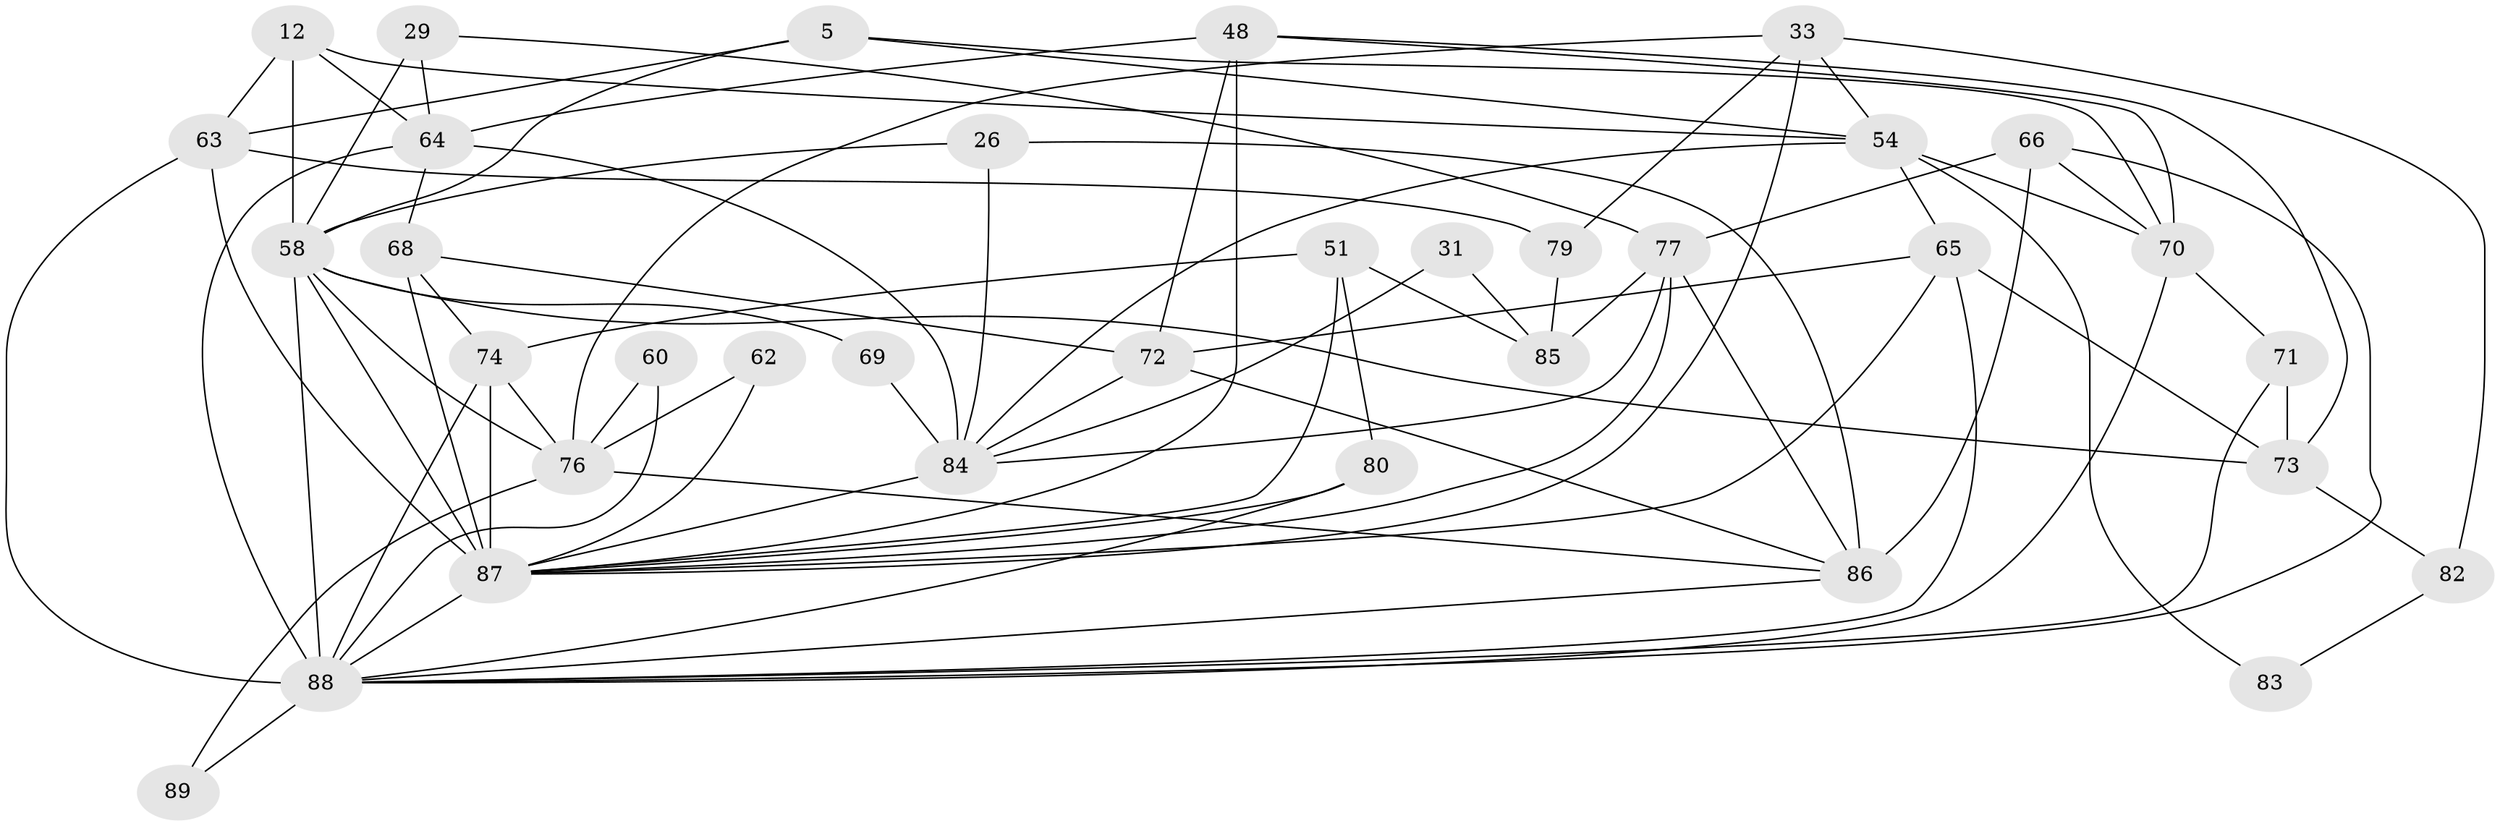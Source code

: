 // original degree distribution, {5: 0.19101123595505617, 4: 0.20224719101123595, 3: 0.2808988764044944, 6: 0.11235955056179775, 2: 0.15730337078651685, 7: 0.0449438202247191, 8: 0.011235955056179775}
// Generated by graph-tools (version 1.1) at 2025/53/03/04/25 21:53:17]
// undirected, 35 vertices, 85 edges
graph export_dot {
graph [start="1"]
  node [color=gray90,style=filled];
  5;
  12 [super="+11"];
  26;
  29;
  31;
  33;
  48 [super="+19"];
  51 [super="+15"];
  54 [super="+8"];
  58 [super="+55+40"];
  60;
  62;
  63 [super="+45"];
  64 [super="+57"];
  65 [super="+16+30"];
  66 [super="+50"];
  68 [super="+21+4"];
  69;
  70 [super="+37"];
  71 [super="+9+43"];
  72 [super="+7+56"];
  73 [super="+14+18"];
  74 [super="+47"];
  76 [super="+52"];
  77 [super="+39+61"];
  79;
  80 [super="+41"];
  82;
  83;
  84 [super="+49"];
  85 [super="+20"];
  86;
  87 [super="+27+34+67+38"];
  88 [super="+44+81"];
  89;
  5 -- 63;
  5 -- 54;
  5 -- 70;
  5 -- 58;
  12 -- 63 [weight=2];
  12 -- 54;
  12 -- 58 [weight=2];
  12 -- 64;
  26 -- 86;
  26 -- 84;
  26 -- 58;
  29 -- 77;
  29 -- 64;
  29 -- 58 [weight=2];
  31 -- 84;
  31 -- 85;
  33 -- 54;
  33 -- 79;
  33 -- 82;
  33 -- 87;
  33 -- 76;
  48 -- 70;
  48 -- 73;
  48 -- 72;
  48 -- 87;
  48 -- 64;
  51 -- 85 [weight=2];
  51 -- 87;
  51 -- 80;
  51 -- 74 [weight=2];
  54 -- 84 [weight=2];
  54 -- 65 [weight=2];
  54 -- 83;
  54 -- 70;
  58 -- 69;
  58 -- 73 [weight=2];
  58 -- 87 [weight=8];
  58 -- 88 [weight=3];
  58 -- 76;
  60 -- 76;
  60 -- 88;
  62 -- 76;
  62 -- 87;
  63 -- 87;
  63 -- 79;
  63 -- 88;
  64 -- 84 [weight=2];
  64 -- 88 [weight=2];
  64 -- 68;
  65 -- 73 [weight=2];
  65 -- 72;
  65 -- 87;
  65 -- 88;
  66 -- 86 [weight=2];
  66 -- 77;
  66 -- 88;
  66 -- 70;
  68 -- 72;
  68 -- 87 [weight=5];
  68 -- 74;
  69 -- 84;
  70 -- 88 [weight=2];
  70 -- 71;
  71 -- 73 [weight=2];
  71 -- 88;
  72 -- 84 [weight=2];
  72 -- 86;
  73 -- 82;
  74 -- 87 [weight=3];
  74 -- 76 [weight=2];
  74 -- 88 [weight=2];
  76 -- 89;
  76 -- 86;
  77 -- 84;
  77 -- 85 [weight=2];
  77 -- 86;
  77 -- 87;
  79 -- 85;
  80 -- 87 [weight=2];
  80 -- 88;
  82 -- 83;
  84 -- 87 [weight=5];
  86 -- 88;
  87 -- 88;
  88 -- 89;
}
